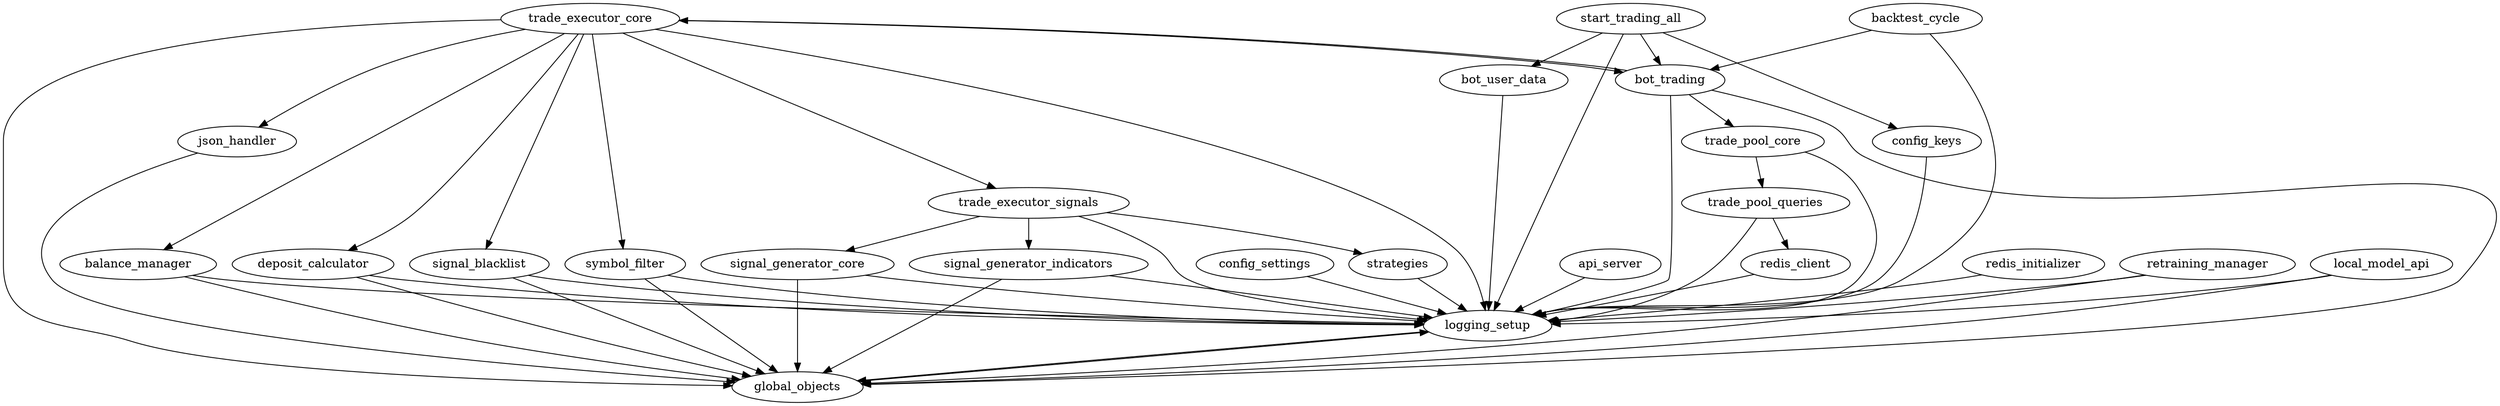 digraph trading_bot {
    // Core Trading Logic
    trade_executor_core -> logging_setup;
    trade_executor_core -> json_handler;
    trade_executor_core -> trade_executor_signals;
    trade_executor_core -> bot_trading;
    trade_executor_core -> global_objects;
    trade_executor_core -> symbol_filter;
    trade_executor_core -> balance_manager;
    trade_executor_core -> deposit_calculator;
    trade_executor_core -> signal_blacklist;
    trade_executor_signals -> logging_setup;
    trade_executor_signals -> signal_generator_core;
    trade_executor_signals -> signal_generator_indicators;
    trade_executor_signals -> strategies;
    bot_trading -> logging_setup;
    bot_trading -> trade_executor_core;
    bot_trading -> trade_pool_core;
    bot_trading -> global_objects;
    start_trading_all -> logging_setup;
    start_trading_all -> bot_trading;
    start_trading_all -> config_keys;
    start_trading_all -> bot_user_data;
    signal_generator_core -> logging_setup;
    signal_generator_core -> global_objects;
    signal_generator_indicators -> logging_setup;
    signal_generator_indicators -> global_objects;
    strategies -> logging_setup;
    trade_pool_core -> logging_setup;
    trade_pool_core -> trade_pool_queries;
    trade_pool_queries -> logging_setup;
    trade_pool_queries -> redis_client;
    global_objects -> logging_setup;
    symbol_filter -> logging_setup;
    symbol_filter -> global_objects;
    balance_manager -> logging_setup;
    balance_manager -> global_objects;
    deposit_calculator -> logging_setup;
    deposit_calculator -> global_objects;
    signal_blacklist -> logging_setup;
    signal_blacklist -> global_objects;
    retraining_manager -> logging_setup;
    retraining_manager -> global_objects;
    local_model_api -> logging_setup;
    local_model_api -> global_objects;

    // Supporting Modules
    logging_setup -> global_objects;
    config_keys -> logging_setup;
    redis_initializer -> logging_setup;
    redis_client -> logging_setup;
    json_handler -> global_objects;
    config_settings -> logging_setup;
    backtest_cycle -> logging_setup;
    backtest_cycle -> bot_trading;
    bot_user_data -> logging_setup;
    api_server -> logging_setup;
}
